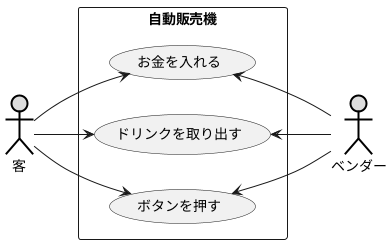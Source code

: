 @startuml 演習6-4-2
    left to right direction 
    actor 客 as person #DDDDDD;line:black;line.bold;
    actor ベンダー as bender #DDDDDD;line:black;line.bold;
    rectangle 自動販売機{
        usecase (お金を入れる) as text1
        usecase (ドリンクを取り出す) as text2
        usecase (ボタンを押す) as text3
    }
    person-->text1
    person-->text3
    person-->text2
    text1<--bender
    text2<--bender
    text3<--bender
@enduml